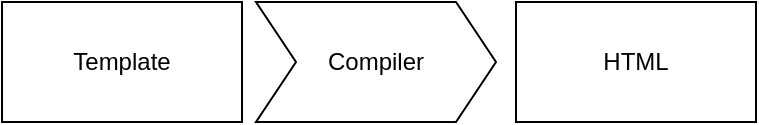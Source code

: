 <mxfile version="13.1.3">
    <diagram id="6hGFLwfOUW9BJ-s0fimq" name="Page-1">
        <mxGraphModel dx="1821" dy="1382" grid="1" gridSize="10" guides="1" tooltips="1" connect="1" arrows="1" fold="1" page="1" pageScale="1" pageWidth="2339" pageHeight="3300" math="0" shadow="0">
            <root>
                <mxCell id="0"/>
                <mxCell id="1" parent="0"/>
                <mxCell id="3" value="Template" style="rounded=0;whiteSpace=wrap;html=1;" vertex="1" parent="1">
                    <mxGeometry x="50" y="60" width="120" height="60" as="geometry"/>
                </mxCell>
                <mxCell id="4" value="Compiler" style="shape=step;perimeter=stepPerimeter;whiteSpace=wrap;html=1;fixedSize=1;" vertex="1" parent="1">
                    <mxGeometry x="177" y="60" width="120" height="60" as="geometry"/>
                </mxCell>
                <mxCell id="6" value="HTML" style="rounded=0;whiteSpace=wrap;html=1;" vertex="1" parent="1">
                    <mxGeometry x="307" y="60" width="120" height="60" as="geometry"/>
                </mxCell>
            </root>
        </mxGraphModel>
    </diagram>
</mxfile>